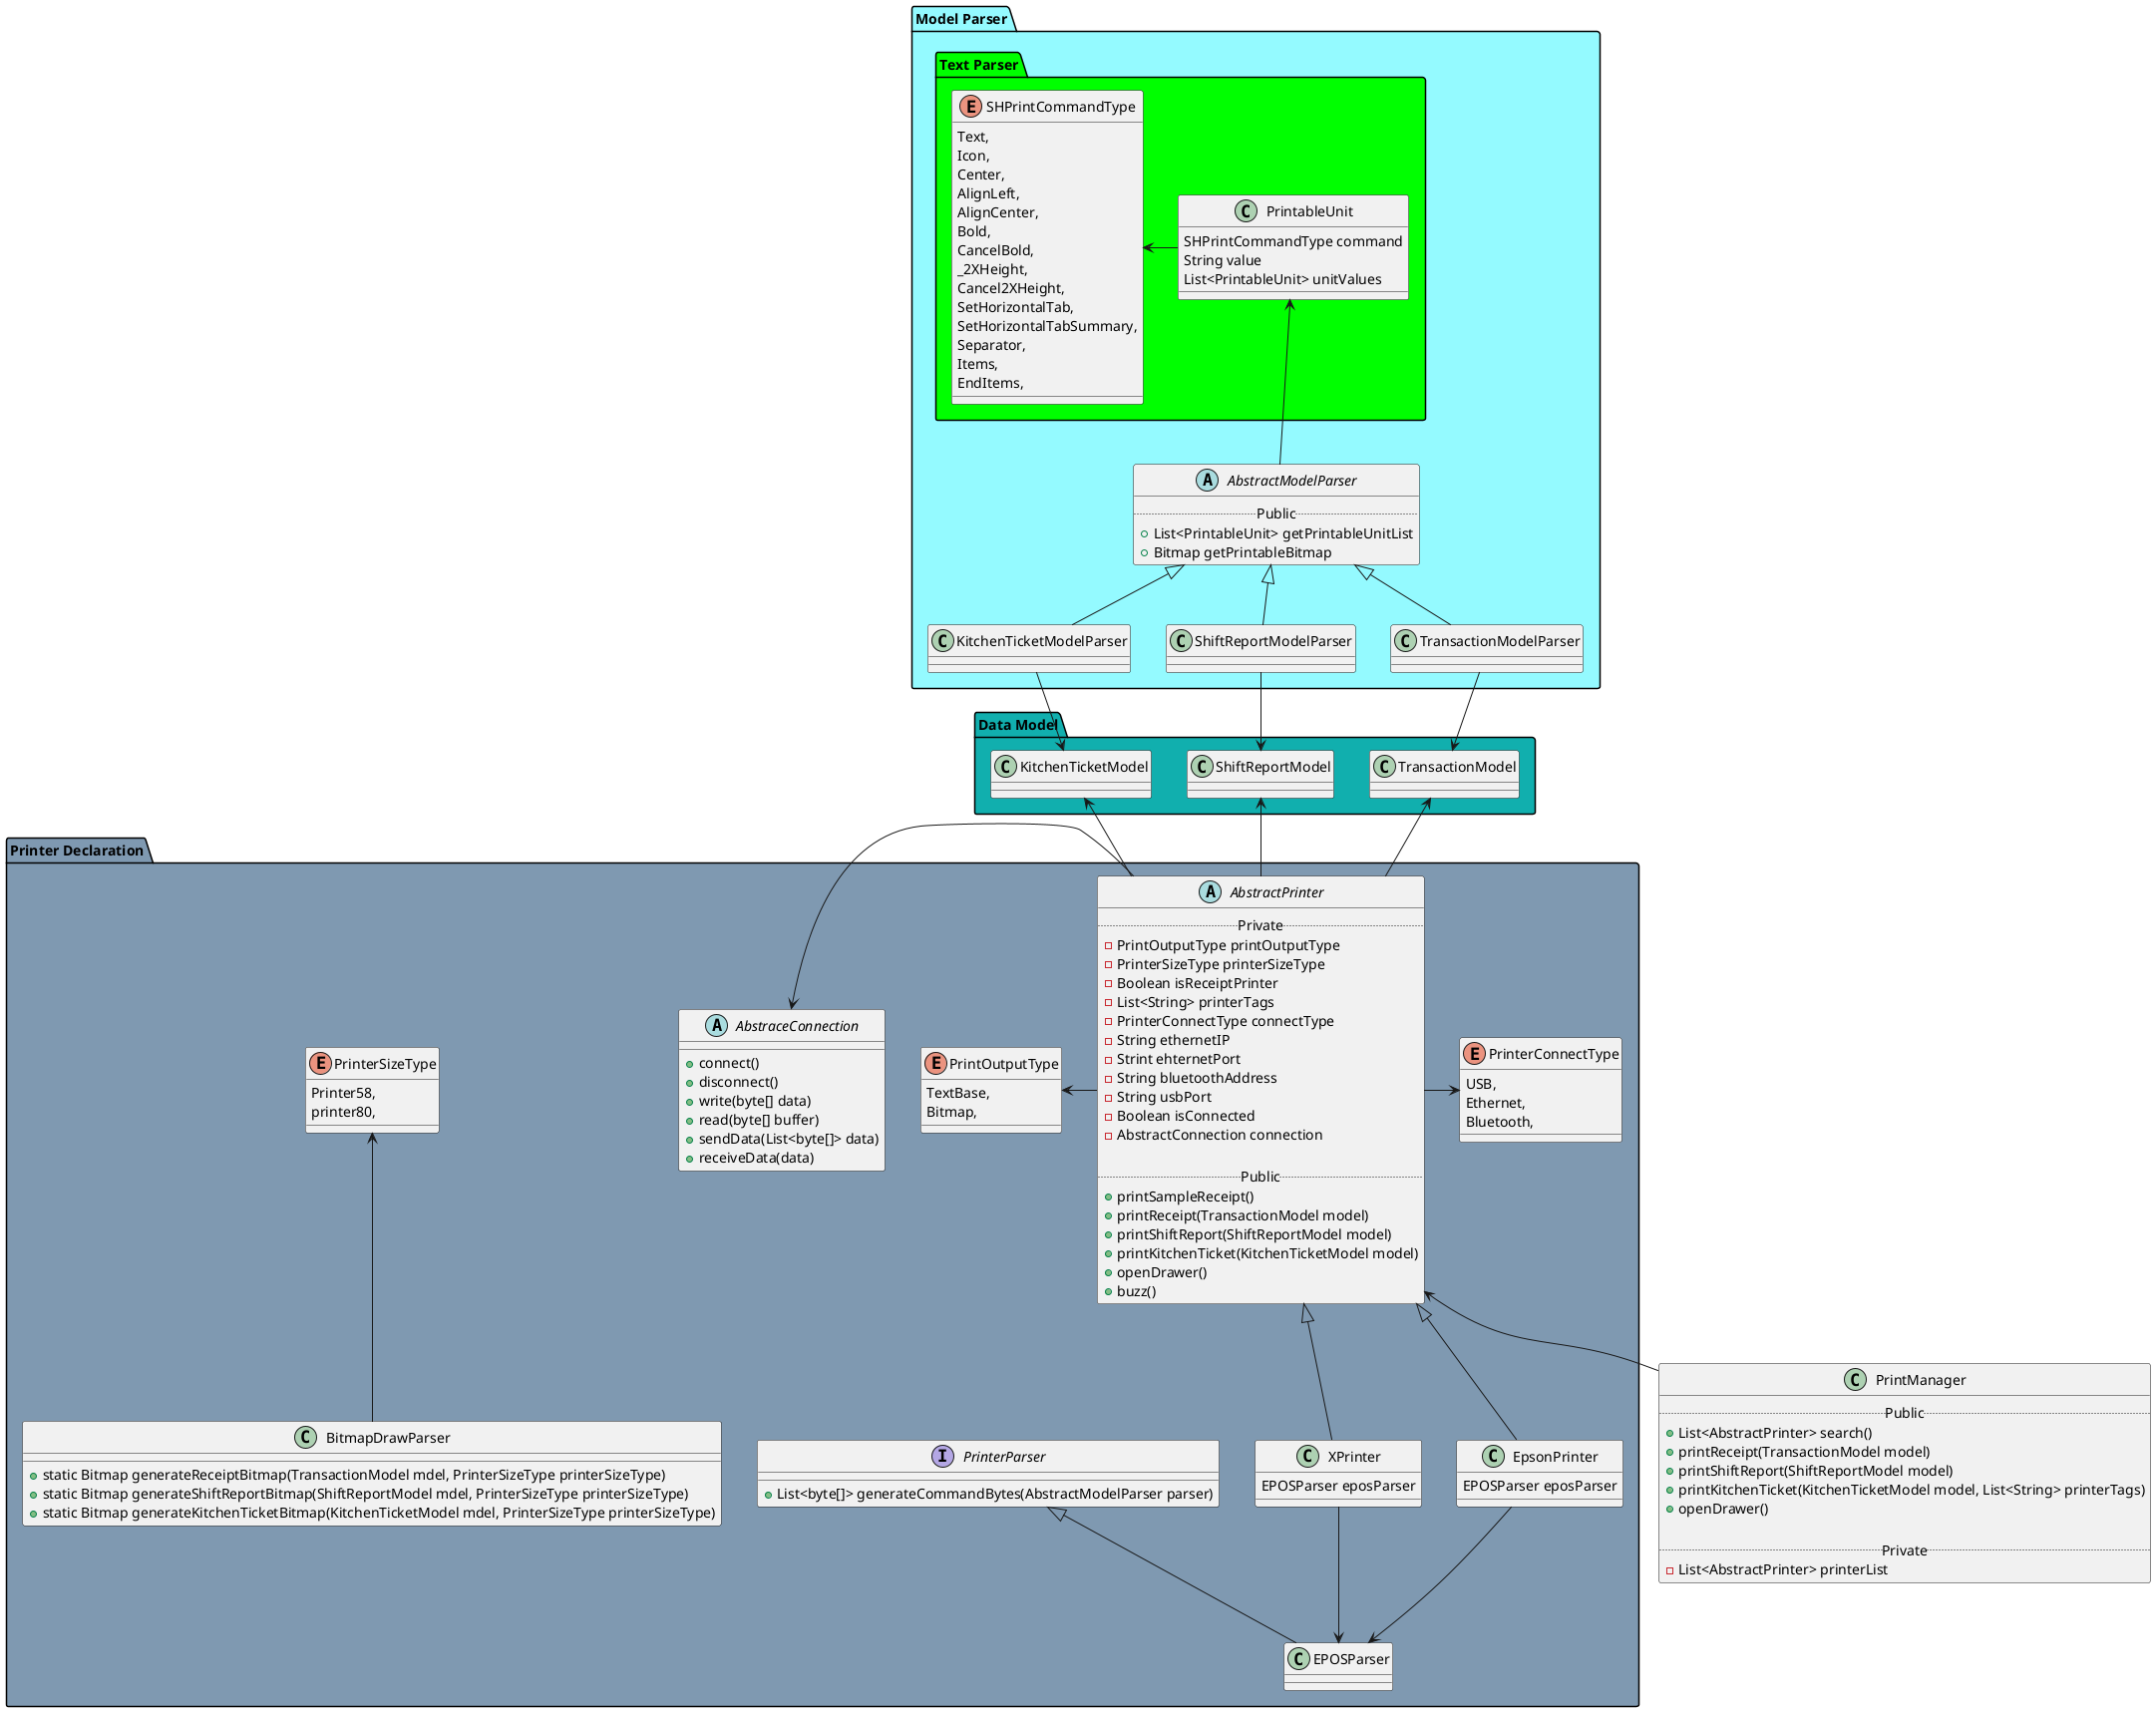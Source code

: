 @startuml printer

package "Data Model" #11AFAE {
  class TransactionModel {
  }

  class ShiftReportModel {
  }

  class KitchenTicketModel {
  }

}

package "Model Parser" #94FAFF {
  package "Text Parser" #00FF00 {

    enum SHPrintCommandType {
      Text,
      Icon,
      Center,
      AlignLeft,
      AlignCenter,
      Bold,
      CancelBold,
      _2XHeight,
      Cancel2XHeight,
      SetHorizontalTab,
      SetHorizontalTabSummary,
      Separator,
      Items,
      EndItems,
    }

    class PrintableUnit {
      SHPrintCommandType command
      String value
      List<PrintableUnit> unitValues
    }
  }

  abstract class AbstractModelParser{
    .. Public ..
    + List<PrintableUnit> getPrintableUnitList
    + Bitmap getPrintableBitmap
  }

  SHPrintCommandType <- PrintableUnit

  class TransactionModelParser {
  }

  class ShiftReportModelParser {
  }

  class KitchenTicketModelParser {
  }

  PrintableUnit <-- AbstractModelParser

  AbstractModelParser <|-- TransactionModelParser
  TransactionModelParser --> TransactionModel

  AbstractModelParser <|-- ShiftReportModelParser
  ShiftReportModelParser --> ShiftReportModel

  AbstractModelParser <|-- KitchenTicketModelParser
  KitchenTicketModelParser --> KitchenTicketModel
}

package "Printer Declaration" #7F99B1 {
  enum PrinterConnectType{
    USB,
    Ethernet,
    Bluetooth,
  }

  enum PrintOutputType {
    TextBase,
    Bitmap,
  }

  abstract class AbstraceConnection {
    + connect()
    + disconnect()
    + write(byte[] data)
    + read(byte[] buffer)
    + sendData(List<byte[]> data)
    + receiveData(data)
  }

  abstract class AbstractPrinter{
    .. Private ..
    - PrintOutputType printOutputType
    - PrinterSizeType printerSizeType
    - Boolean isReceiptPrinter
    - List<String> printerTags
    - PrinterConnectType connectType
    - String ethernetIP
    - Strint ehternetPort
    - String bluetoothAddress
    - String usbPort
    - Boolean isConnected
    - AbstractConnection connection

    .. Public ..
    + printSampleReceipt()
    + printReceipt(TransactionModel model)
    + printShiftReport(ShiftReportModel model)
    + printKitchenTicket(KitchenTicketModel model)
    + openDrawer()
    + buzz()
  }

  PrintOutputType <- AbstractPrinter
  AbstraceConnection <- AbstractPrinter
  AbstractPrinter -> PrinterConnectType

  TransactionModel <-- AbstractPrinter
  ShiftReportModel <-- AbstractPrinter
  KitchenTicketModel <-- AbstractPrinter

  interface PrinterParser {
    + List<byte[]> generateCommandBytes(AbstractModelParser parser)
  }

  class EPOSParser {
  }

  class XPrinter {
    EPOSParser eposParser
  }

  class EpsonPrinter {
    EPOSParser eposParser
  }

  AbstractPrinter <|-- XPrinter
  XPrinter --> EPOSParser

  AbstractPrinter <|-- EpsonPrinter
  EpsonPrinter --> EPOSParser

  enum PrinterSizeType {
    Printer58,
    printer80,
  }

  class BitmapDrawParser {
    + static Bitmap generateReceiptBitmap(TransactionModel mdel, PrinterSizeType printerSizeType)
    + static Bitmap generateShiftReportBitmap(ShiftReportModel mdel, PrinterSizeType printerSizeType)
    + static Bitmap generateKitchenTicketBitmap(KitchenTicketModel mdel, PrinterSizeType printerSizeType)
  }

  PrinterSizeType <-- BitmapDrawParser

  PrinterParser  <|-- EPOSParser
}

class PrintManager {
  .. Public ..
  + List<AbstractPrinter> search()
  + printReceipt(TransactionModel model)
  + printShiftReport(ShiftReportModel model)
  + printKitchenTicket(KitchenTicketModel model, List<String> printerTags)
  + openDrawer()

  .. Private ..
  - List<AbstractPrinter> printerList
}

AbstractPrinter <-- PrintManager

@enduml